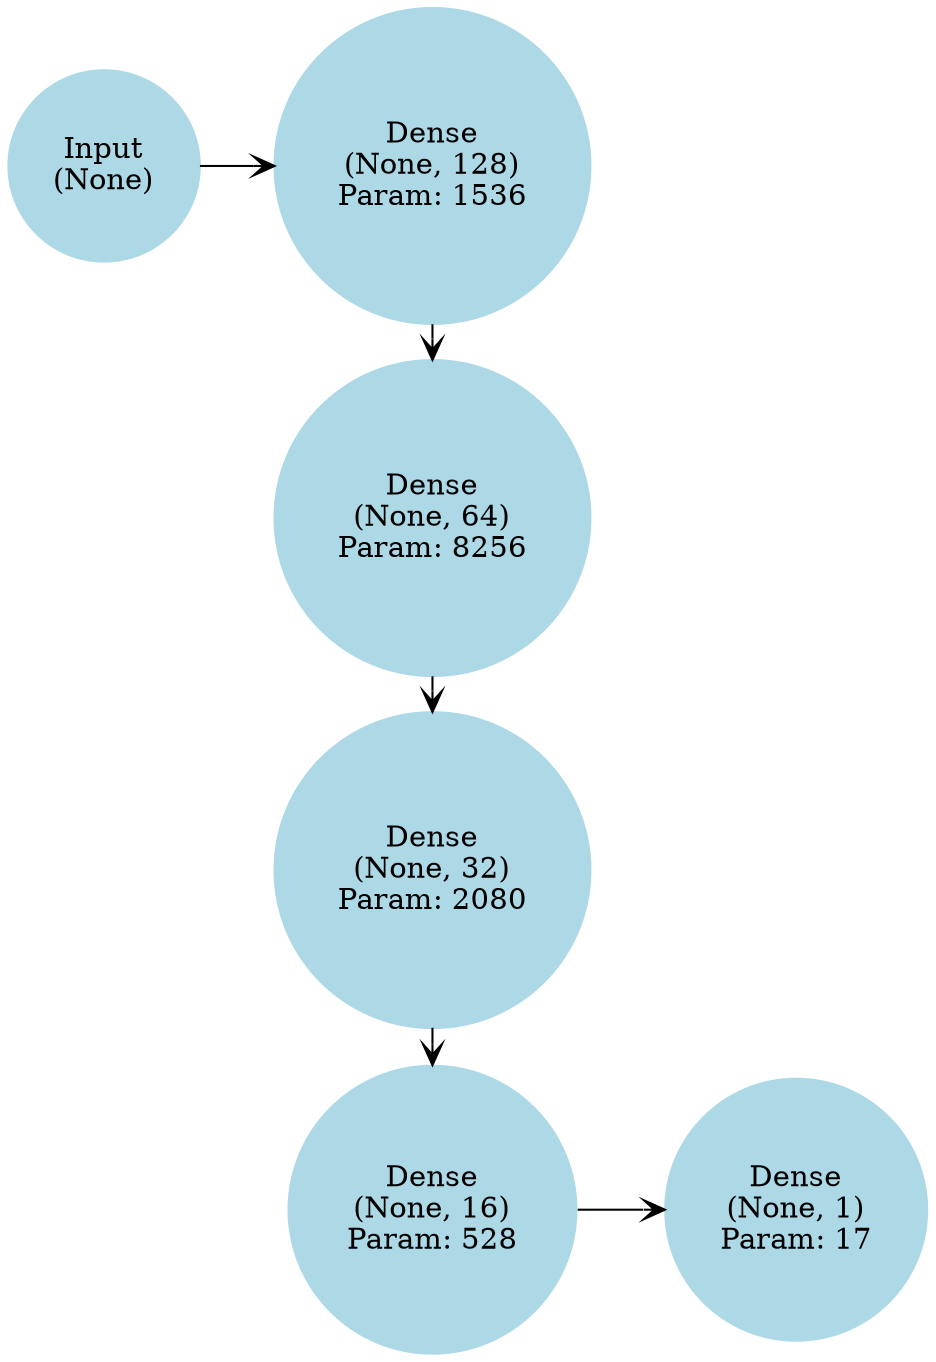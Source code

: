 digraph Model {
    rankdir=LR;
    node [shape=circle, style=filled, color=lightblue];
    edge [arrowhead=vee];
    
    subgraph input_layer {
        rank=same;
        "input" [label="Input\n(None)"]
    }
    
    subgraph hidden_layers {
        rank=same;
        "dense" [label="Dense\n(None, 128)\nParam: 1536"];
        "dense_1" [label="Dense\n(None, 64)\nParam: 8256"];
        "dense_2" [label="Dense\n(None, 32)\nParam: 2080"];
        "dense_3" [label="Dense\n(None, 16)\nParam: 528"];
    }
    
    subgraph output_layer {
        rank=same;
        "dense_4" [label="Dense\n(None, 1)\nParam: 17"]
    }
    
    "input" -> "dense";
    "dense" -> "dense_1";
    "dense_1" -> "dense_2";
    "dense_2" -> "dense_3";
    "dense_3" -> "dense_4";
    }